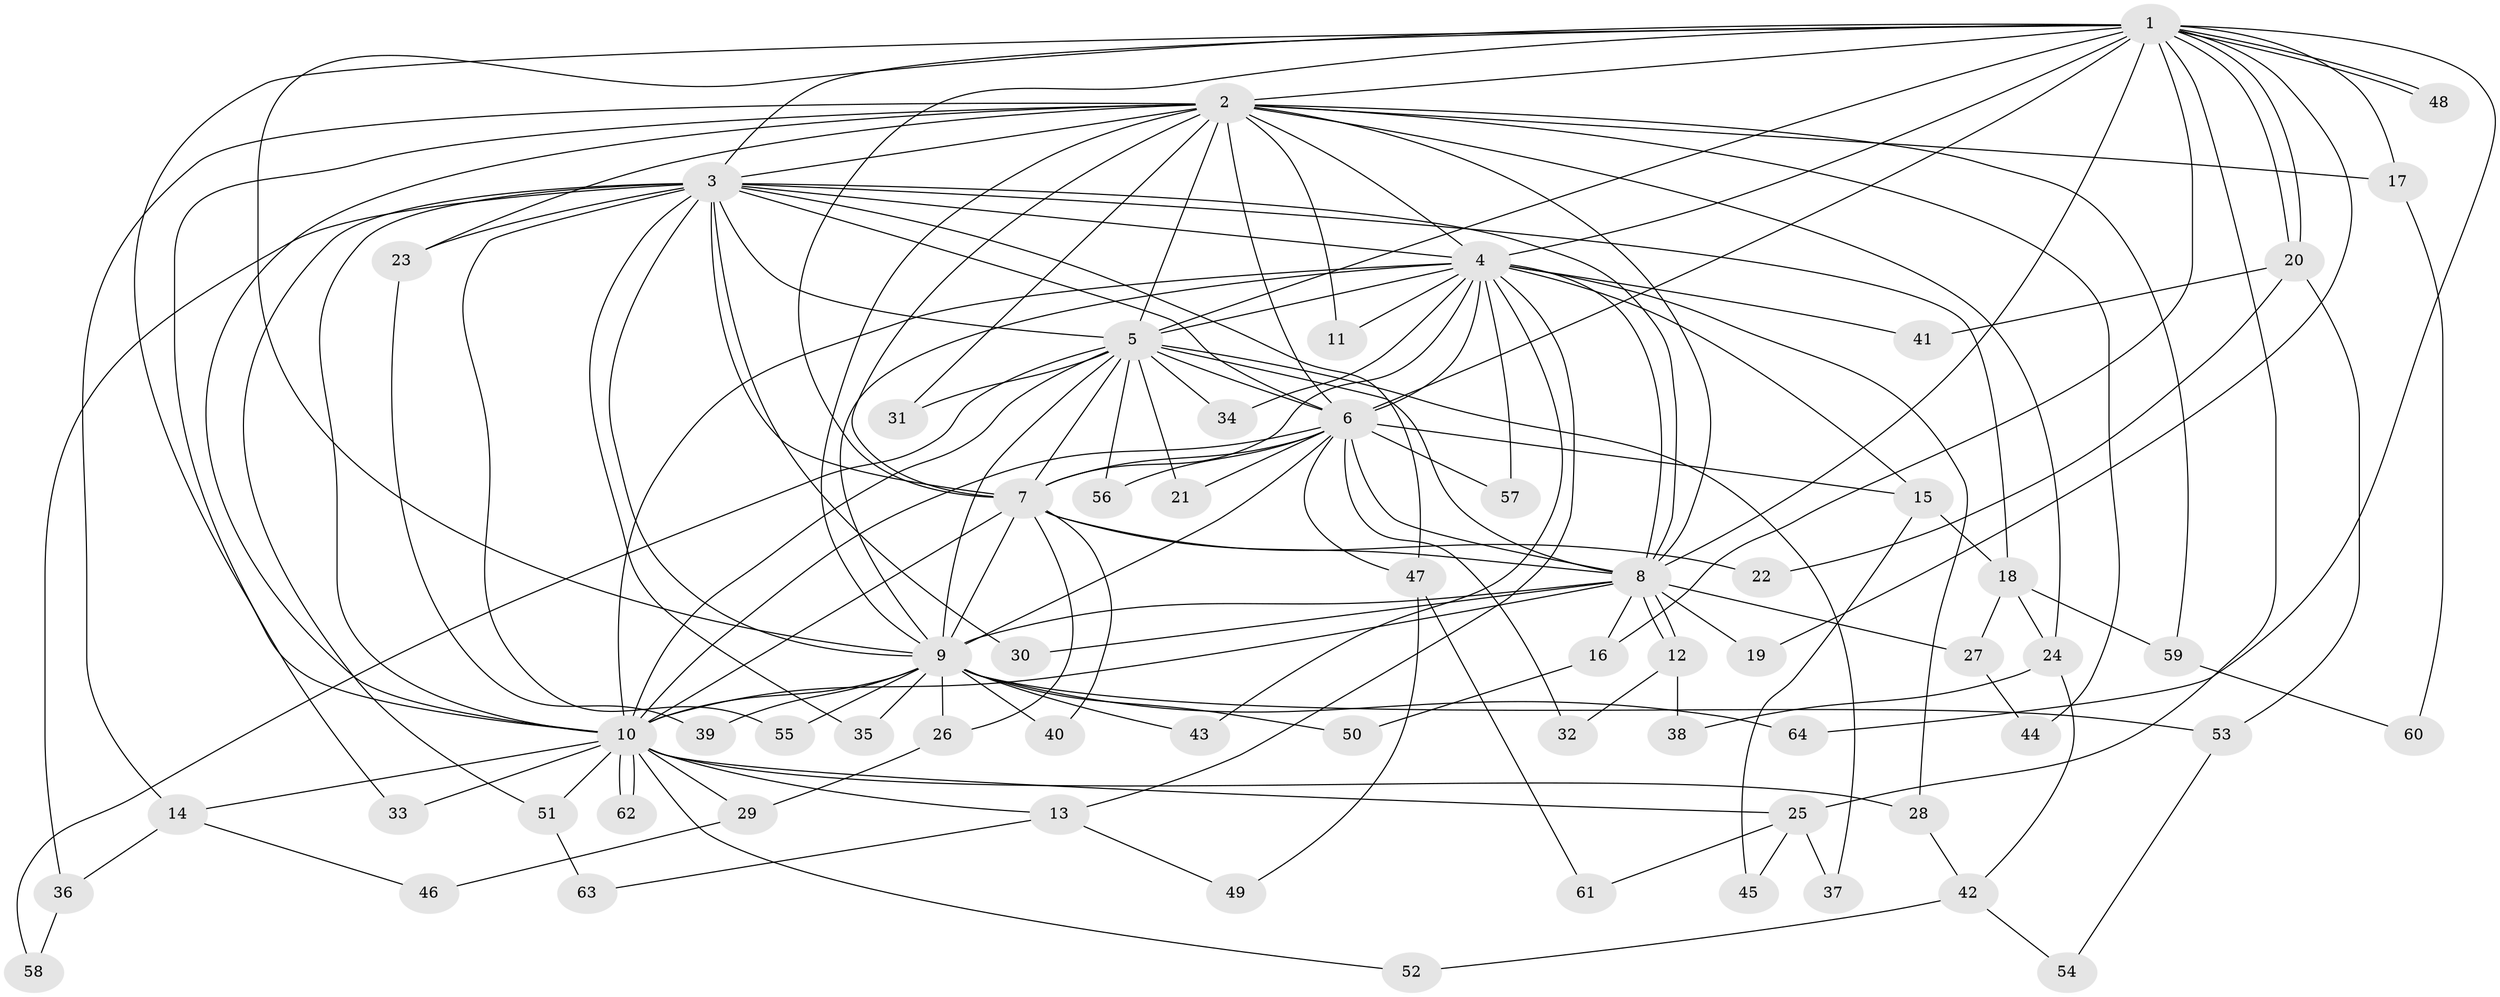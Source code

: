// Generated by graph-tools (version 1.1) at 2025/01/03/09/25 03:01:23]
// undirected, 64 vertices, 153 edges
graph export_dot {
graph [start="1"]
  node [color=gray90,style=filled];
  1;
  2;
  3;
  4;
  5;
  6;
  7;
  8;
  9;
  10;
  11;
  12;
  13;
  14;
  15;
  16;
  17;
  18;
  19;
  20;
  21;
  22;
  23;
  24;
  25;
  26;
  27;
  28;
  29;
  30;
  31;
  32;
  33;
  34;
  35;
  36;
  37;
  38;
  39;
  40;
  41;
  42;
  43;
  44;
  45;
  46;
  47;
  48;
  49;
  50;
  51;
  52;
  53;
  54;
  55;
  56;
  57;
  58;
  59;
  60;
  61;
  62;
  63;
  64;
  1 -- 2;
  1 -- 3;
  1 -- 4;
  1 -- 5;
  1 -- 6;
  1 -- 7;
  1 -- 8;
  1 -- 9;
  1 -- 10;
  1 -- 16;
  1 -- 17;
  1 -- 19;
  1 -- 20;
  1 -- 20;
  1 -- 25;
  1 -- 48;
  1 -- 48;
  1 -- 64;
  2 -- 3;
  2 -- 4;
  2 -- 5;
  2 -- 6;
  2 -- 7;
  2 -- 8;
  2 -- 9;
  2 -- 10;
  2 -- 11;
  2 -- 14;
  2 -- 17;
  2 -- 23;
  2 -- 24;
  2 -- 31;
  2 -- 33;
  2 -- 44;
  2 -- 59;
  3 -- 4;
  3 -- 5;
  3 -- 6;
  3 -- 7;
  3 -- 8;
  3 -- 9;
  3 -- 10;
  3 -- 18;
  3 -- 23;
  3 -- 30;
  3 -- 35;
  3 -- 36;
  3 -- 47;
  3 -- 51;
  3 -- 55;
  4 -- 5;
  4 -- 6;
  4 -- 7;
  4 -- 8;
  4 -- 9;
  4 -- 10;
  4 -- 11;
  4 -- 13;
  4 -- 15;
  4 -- 28;
  4 -- 34;
  4 -- 41;
  4 -- 43;
  4 -- 57;
  5 -- 6;
  5 -- 7;
  5 -- 8;
  5 -- 9;
  5 -- 10;
  5 -- 21;
  5 -- 31;
  5 -- 34;
  5 -- 37;
  5 -- 56;
  5 -- 58;
  6 -- 7;
  6 -- 8;
  6 -- 9;
  6 -- 10;
  6 -- 15;
  6 -- 21;
  6 -- 32;
  6 -- 47;
  6 -- 56;
  6 -- 57;
  7 -- 8;
  7 -- 9;
  7 -- 10;
  7 -- 22;
  7 -- 26;
  7 -- 40;
  8 -- 9;
  8 -- 10;
  8 -- 12;
  8 -- 12;
  8 -- 16;
  8 -- 19;
  8 -- 27;
  8 -- 30;
  9 -- 10;
  9 -- 26;
  9 -- 35;
  9 -- 39;
  9 -- 40;
  9 -- 43;
  9 -- 50;
  9 -- 53;
  9 -- 55;
  9 -- 64;
  10 -- 13;
  10 -- 14;
  10 -- 25;
  10 -- 28;
  10 -- 29;
  10 -- 33;
  10 -- 51;
  10 -- 52;
  10 -- 62;
  10 -- 62;
  12 -- 32;
  12 -- 38;
  13 -- 49;
  13 -- 63;
  14 -- 36;
  14 -- 46;
  15 -- 18;
  15 -- 45;
  16 -- 50;
  17 -- 60;
  18 -- 24;
  18 -- 27;
  18 -- 59;
  20 -- 22;
  20 -- 41;
  20 -- 53;
  23 -- 39;
  24 -- 38;
  24 -- 42;
  25 -- 37;
  25 -- 45;
  25 -- 61;
  26 -- 29;
  27 -- 44;
  28 -- 42;
  29 -- 46;
  36 -- 58;
  42 -- 52;
  42 -- 54;
  47 -- 49;
  47 -- 61;
  51 -- 63;
  53 -- 54;
  59 -- 60;
}
